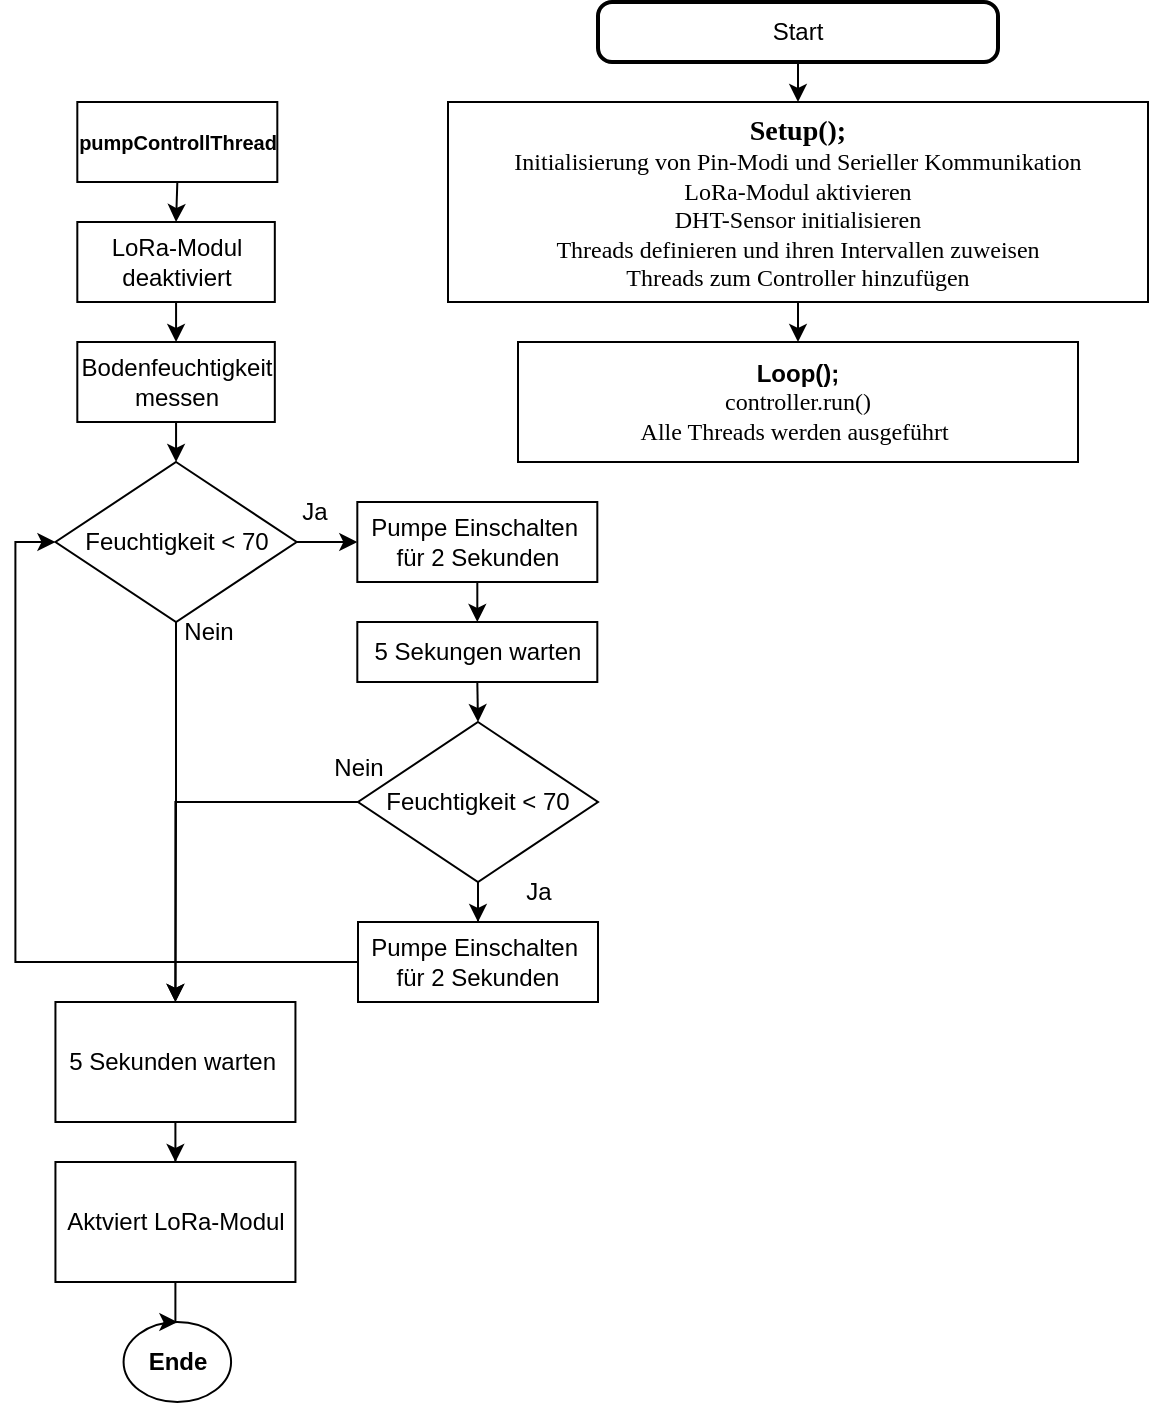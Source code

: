 <mxfile version="23.1.5" type="device">
  <diagram name="Seite-1" id="PbfbO2oNK2rImo2w9HeD">
    <mxGraphModel dx="1185" dy="683" grid="1" gridSize="10" guides="1" tooltips="1" connect="1" arrows="1" fold="1" page="1" pageScale="1" pageWidth="827" pageHeight="1169" math="0" shadow="0">
      <root>
        <mxCell id="0" />
        <mxCell id="1" parent="0" />
        <mxCell id="ClA0qWIxO_GTXeQiMXhJ-1" value="Start" style="rounded=1;whiteSpace=wrap;html=1;absoluteArcSize=1;arcSize=14;strokeWidth=2;" parent="1" vertex="1">
          <mxGeometry x="325" y="40" width="200" height="30" as="geometry" />
        </mxCell>
        <mxCell id="ClA0qWIxO_GTXeQiMXhJ-3" value="" style="endArrow=classic;html=1;rounded=0;exitX=0.5;exitY=1;exitDx=0;exitDy=0;entryX=0.5;entryY=0;entryDx=0;entryDy=0;" parent="1" source="ClA0qWIxO_GTXeQiMXhJ-1" target="i3hiYTmnn7HbUoD9lcYK-1" edge="1">
          <mxGeometry width="50" height="50" relative="1" as="geometry">
            <mxPoint x="440" y="620" as="sourcePoint" />
            <mxPoint x="530" y="100" as="targetPoint" />
          </mxGeometry>
        </mxCell>
        <mxCell id="ClA0qWIxO_GTXeQiMXhJ-5" value="" style="endArrow=classic;html=1;rounded=0;entryX=0.5;entryY=0;entryDx=0;entryDy=0;exitX=0.5;exitY=1;exitDx=0;exitDy=0;" parent="1" target="i3hiYTmnn7HbUoD9lcYK-8" edge="1" source="i3hiYTmnn7HbUoD9lcYK-1">
          <mxGeometry width="50" height="50" relative="1" as="geometry">
            <mxPoint x="425" y="260" as="sourcePoint" />
            <mxPoint x="425" y="260" as="targetPoint" />
          </mxGeometry>
        </mxCell>
        <mxCell id="i3hiYTmnn7HbUoD9lcYK-1" value="&lt;font style=&quot;font-size: 14px;&quot;&gt;&lt;b style=&quot;&quot;&gt;&lt;font style=&quot;&quot; face=&quot;Verdana&quot;&gt;Setup();&lt;/font&gt;&lt;/b&gt;&lt;br&gt;&lt;/font&gt;&lt;code&gt;&lt;font style=&quot;font-size: 12px;&quot; face=&quot;Verdana&quot;&gt;Initialisierung von Pin-Modi und Serieller Kommunikation&lt;br&gt;LoRa-Modul aktivieren&lt;br&gt;DHT-Sensor initialisieren&lt;br&gt;Threads definieren und ihren Intervallen zuweisen&lt;br&gt;Threads zum Controller hinzufügen&lt;/font&gt;&lt;br&gt;&lt;/code&gt;" style="rounded=0;whiteSpace=wrap;html=1;" parent="1" vertex="1">
          <mxGeometry x="250" y="90" width="350" height="100" as="geometry" />
        </mxCell>
        <mxCell id="i3hiYTmnn7HbUoD9lcYK-8" value="&lt;b&gt;Loop();&lt;/b&gt;&lt;br&gt;&lt;font face=&quot;Verdana&quot;&gt;controller.run()&lt;br&gt;Alle Threads werden ausgeführt&lt;/font&gt;&amp;nbsp;" style="rounded=0;whiteSpace=wrap;html=1;" parent="1" vertex="1">
          <mxGeometry x="285" y="210" width="280" height="60" as="geometry" />
        </mxCell>
        <mxCell id="i3hiYTmnn7HbUoD9lcYK-40" value="&lt;b&gt;&lt;font style=&quot;font-size: 10px;&quot;&gt;pumpControllThread&lt;/font&gt;&lt;/b&gt;" style="rounded=0;whiteSpace=wrap;html=1;" parent="1" vertex="1">
          <mxGeometry x="64.66" y="90" width="100" height="40" as="geometry" />
        </mxCell>
        <mxCell id="i3hiYTmnn7HbUoD9lcYK-45" value="" style="endArrow=classic;html=1;rounded=0;exitX=0.5;exitY=1;exitDx=0;exitDy=0;" parent="1" source="i3hiYTmnn7HbUoD9lcYK-56" target="i3hiYTmnn7HbUoD9lcYK-59" edge="1">
          <mxGeometry width="50" height="50" relative="1" as="geometry">
            <mxPoint x="274.37" y="390" as="sourcePoint" />
            <mxPoint x="265" y="380" as="targetPoint" />
          </mxGeometry>
        </mxCell>
        <mxCell id="i3hiYTmnn7HbUoD9lcYK-47" value="" style="endArrow=classic;html=1;rounded=0;exitX=1;exitY=0.5;exitDx=0;exitDy=0;entryX=0;entryY=0.5;entryDx=0;entryDy=0;" parent="1" source="i3hiYTmnn7HbUoD9lcYK-53" edge="1" target="i3hiYTmnn7HbUoD9lcYK-56">
          <mxGeometry width="50" height="50" relative="1" as="geometry">
            <mxPoint x="234.66" y="370" as="sourcePoint" />
            <mxPoint x="214.66" y="370" as="targetPoint" />
          </mxGeometry>
        </mxCell>
        <mxCell id="i3hiYTmnn7HbUoD9lcYK-48" value="" style="endArrow=classic;html=1;rounded=0;entryX=0.5;entryY=0;entryDx=0;entryDy=0;exitX=0.5;exitY=1;exitDx=0;exitDy=0;" parent="1" edge="1" target="i3hiYTmnn7HbUoD9lcYK-53" source="i3hiYTmnn7HbUoD9lcYK-52">
          <mxGeometry width="50" height="50" relative="1" as="geometry">
            <mxPoint x="115" y="290" as="sourcePoint" />
            <mxPoint x="115" y="330" as="targetPoint" />
          </mxGeometry>
        </mxCell>
        <mxCell id="i3hiYTmnn7HbUoD9lcYK-49" value="" style="endArrow=classic;html=1;rounded=0;entryX=0.5;entryY=0;entryDx=0;entryDy=0;exitX=0.5;exitY=1;exitDx=0;exitDy=0;" parent="1" edge="1" target="i3hiYTmnn7HbUoD9lcYK-52" source="i3hiYTmnn7HbUoD9lcYK-51">
          <mxGeometry width="50" height="50" relative="1" as="geometry">
            <mxPoint x="114.37" y="220" as="sourcePoint" />
            <mxPoint x="114.37" y="260" as="targetPoint" />
          </mxGeometry>
        </mxCell>
        <mxCell id="i3hiYTmnn7HbUoD9lcYK-50" value="" style="endArrow=classic;html=1;rounded=0;entryX=0.5;entryY=0;entryDx=0;entryDy=0;exitX=0.5;exitY=1;exitDx=0;exitDy=0;" parent="1" edge="1" target="i3hiYTmnn7HbUoD9lcYK-51" source="i3hiYTmnn7HbUoD9lcYK-40">
          <mxGeometry width="50" height="50" relative="1" as="geometry">
            <mxPoint x="114" y="150" as="sourcePoint" />
            <mxPoint x="113.75" y="170" as="targetPoint" />
          </mxGeometry>
        </mxCell>
        <mxCell id="i3hiYTmnn7HbUoD9lcYK-51" value="LoRa-Modul deaktiviert" style="rounded=0;whiteSpace=wrap;html=1;" parent="1" vertex="1">
          <mxGeometry x="64.66" y="150" width="98.75" height="40" as="geometry" />
        </mxCell>
        <mxCell id="i3hiYTmnn7HbUoD9lcYK-52" value="Bodenfeuchtigkeit messen" style="rounded=0;whiteSpace=wrap;html=1;" parent="1" vertex="1">
          <mxGeometry x="64.66" y="210" width="98.75" height="40" as="geometry" />
        </mxCell>
        <mxCell id="c2nRYrLW-MGsJN68Fn51-2" value="" style="edgeStyle=orthogonalEdgeStyle;rounded=0;orthogonalLoop=1;jettySize=auto;html=1;" edge="1" parent="1" source="i3hiYTmnn7HbUoD9lcYK-53" target="c2nRYrLW-MGsJN68Fn51-1">
          <mxGeometry relative="1" as="geometry" />
        </mxCell>
        <mxCell id="i3hiYTmnn7HbUoD9lcYK-53" value="Feuchtigkeit &amp;lt; 70" style="rhombus;whiteSpace=wrap;html=1;" parent="1" vertex="1">
          <mxGeometry x="53.72" y="270" width="120.62" height="80" as="geometry" />
        </mxCell>
        <mxCell id="i3hiYTmnn7HbUoD9lcYK-54" value="Ja" style="text;html=1;align=center;verticalAlign=middle;resizable=0;points=[];autosize=1;strokeColor=none;fillColor=none;" parent="1" vertex="1">
          <mxGeometry x="163.41" y="280" width="40" height="30" as="geometry" />
        </mxCell>
        <mxCell id="i3hiYTmnn7HbUoD9lcYK-56" value="Pumpe Einschalten&amp;nbsp;&lt;br&gt;für 2 Sekunden" style="rounded=0;whiteSpace=wrap;html=1;" parent="1" vertex="1">
          <mxGeometry x="204.66" y="290" width="120" height="40" as="geometry" />
        </mxCell>
        <mxCell id="i3hiYTmnn7HbUoD9lcYK-59" value="5 Sekungen warten" style="rounded=0;whiteSpace=wrap;html=1;" parent="1" vertex="1">
          <mxGeometry x="204.66" y="350" width="120" height="30" as="geometry" />
        </mxCell>
        <mxCell id="i3hiYTmnn7HbUoD9lcYK-63" value="" style="endArrow=classic;html=1;rounded=0;exitX=0.5;exitY=1;exitDx=0;exitDy=0;entryX=0.5;entryY=0;entryDx=0;entryDy=0;" parent="1" source="i3hiYTmnn7HbUoD9lcYK-59" target="c2nRYrLW-MGsJN68Fn51-5" edge="1">
          <mxGeometry width="50" height="50" relative="1" as="geometry">
            <mxPoint x="284.66" y="450" as="sourcePoint" />
            <mxPoint x="265" y="440" as="targetPoint" />
          </mxGeometry>
        </mxCell>
        <mxCell id="i3hiYTmnn7HbUoD9lcYK-66" value="&lt;strong&gt;Ende&lt;/strong&gt;" style="ellipse;whiteSpace=wrap;html=1;" parent="1" vertex="1">
          <mxGeometry x="87.79" y="700" width="53.75" height="40" as="geometry" />
        </mxCell>
        <mxCell id="c2nRYrLW-MGsJN68Fn51-15" style="edgeStyle=orthogonalEdgeStyle;rounded=0;orthogonalLoop=1;jettySize=auto;html=1;entryX=0.5;entryY=0;entryDx=0;entryDy=0;" edge="1" parent="1" source="c2nRYrLW-MGsJN68Fn51-1" target="c2nRYrLW-MGsJN68Fn51-4">
          <mxGeometry relative="1" as="geometry" />
        </mxCell>
        <mxCell id="c2nRYrLW-MGsJN68Fn51-1" value="5 Sekunden warten&amp;nbsp;" style="whiteSpace=wrap;html=1;" vertex="1" parent="1">
          <mxGeometry x="53.72" y="540" width="120" height="60" as="geometry" />
        </mxCell>
        <mxCell id="c2nRYrLW-MGsJN68Fn51-16" value="" style="edgeStyle=orthogonalEdgeStyle;rounded=0;orthogonalLoop=1;jettySize=auto;html=1;" edge="1" parent="1" source="c2nRYrLW-MGsJN68Fn51-4" target="i3hiYTmnn7HbUoD9lcYK-66">
          <mxGeometry relative="1" as="geometry" />
        </mxCell>
        <mxCell id="c2nRYrLW-MGsJN68Fn51-4" value="Aktviert LoRa-Modul" style="rounded=0;whiteSpace=wrap;html=1;" vertex="1" parent="1">
          <mxGeometry x="53.72" y="620" width="120" height="60" as="geometry" />
        </mxCell>
        <mxCell id="c2nRYrLW-MGsJN68Fn51-7" value="" style="edgeStyle=orthogonalEdgeStyle;rounded=0;orthogonalLoop=1;jettySize=auto;html=1;" edge="1" parent="1" source="c2nRYrLW-MGsJN68Fn51-5" target="c2nRYrLW-MGsJN68Fn51-6">
          <mxGeometry relative="1" as="geometry" />
        </mxCell>
        <mxCell id="c2nRYrLW-MGsJN68Fn51-12" style="edgeStyle=orthogonalEdgeStyle;rounded=0;orthogonalLoop=1;jettySize=auto;html=1;entryX=0.5;entryY=0;entryDx=0;entryDy=0;" edge="1" parent="1" source="c2nRYrLW-MGsJN68Fn51-5" target="c2nRYrLW-MGsJN68Fn51-1">
          <mxGeometry relative="1" as="geometry" />
        </mxCell>
        <mxCell id="c2nRYrLW-MGsJN68Fn51-5" value="Feuchtigkeit &amp;lt; 70" style="rhombus;whiteSpace=wrap;html=1;" vertex="1" parent="1">
          <mxGeometry x="205" y="400" width="120" height="80" as="geometry" />
        </mxCell>
        <mxCell id="c2nRYrLW-MGsJN68Fn51-11" style="edgeStyle=orthogonalEdgeStyle;rounded=0;orthogonalLoop=1;jettySize=auto;html=1;entryX=0;entryY=0.5;entryDx=0;entryDy=0;" edge="1" parent="1" source="c2nRYrLW-MGsJN68Fn51-6" target="i3hiYTmnn7HbUoD9lcYK-53">
          <mxGeometry relative="1" as="geometry" />
        </mxCell>
        <mxCell id="c2nRYrLW-MGsJN68Fn51-6" value="Pumpe Einschalten&amp;nbsp;&lt;br&gt;für 2 Sekunden" style="rounded=0;whiteSpace=wrap;html=1;" vertex="1" parent="1">
          <mxGeometry x="205.0" y="500" width="120" height="40" as="geometry" />
        </mxCell>
        <mxCell id="c2nRYrLW-MGsJN68Fn51-8" value="Ja" style="text;html=1;align=center;verticalAlign=middle;resizable=0;points=[];autosize=1;strokeColor=none;fillColor=none;" vertex="1" parent="1">
          <mxGeometry x="275.0" y="470" width="40" height="30" as="geometry" />
        </mxCell>
        <mxCell id="c2nRYrLW-MGsJN68Fn51-13" value="Nein" style="text;html=1;align=center;verticalAlign=middle;resizable=0;points=[];autosize=1;strokeColor=none;fillColor=none;" vertex="1" parent="1">
          <mxGeometry x="105.32" y="340" width="50" height="30" as="geometry" />
        </mxCell>
        <mxCell id="c2nRYrLW-MGsJN68Fn51-14" value="Nein" style="text;html=1;align=center;verticalAlign=middle;resizable=0;points=[];autosize=1;strokeColor=none;fillColor=none;" vertex="1" parent="1">
          <mxGeometry x="180" y="408" width="50" height="30" as="geometry" />
        </mxCell>
      </root>
    </mxGraphModel>
  </diagram>
</mxfile>

